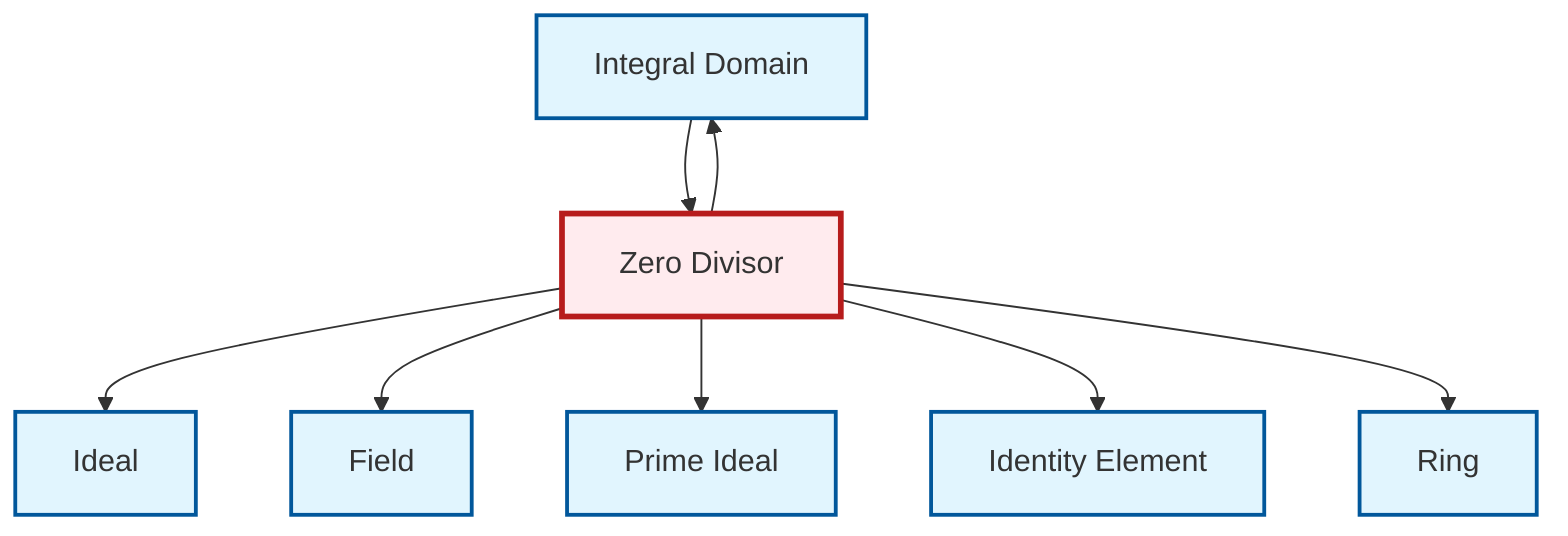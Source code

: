 graph TD
    classDef definition fill:#e1f5fe,stroke:#01579b,stroke-width:2px
    classDef theorem fill:#f3e5f5,stroke:#4a148c,stroke-width:2px
    classDef axiom fill:#fff3e0,stroke:#e65100,stroke-width:2px
    classDef example fill:#e8f5e9,stroke:#1b5e20,stroke-width:2px
    classDef current fill:#ffebee,stroke:#b71c1c,stroke-width:3px
    def-integral-domain["Integral Domain"]:::definition
    def-field["Field"]:::definition
    def-ring["Ring"]:::definition
    def-zero-divisor["Zero Divisor"]:::definition
    def-ideal["Ideal"]:::definition
    def-identity-element["Identity Element"]:::definition
    def-prime-ideal["Prime Ideal"]:::definition
    def-zero-divisor --> def-ideal
    def-integral-domain --> def-zero-divisor
    def-zero-divisor --> def-field
    def-zero-divisor --> def-integral-domain
    def-zero-divisor --> def-prime-ideal
    def-zero-divisor --> def-identity-element
    def-zero-divisor --> def-ring
    class def-zero-divisor current